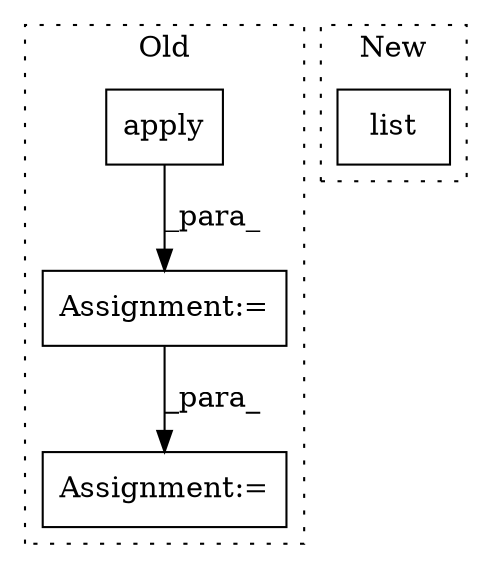 digraph G {
subgraph cluster0 {
1 [label="apply" a="32" s="2858,2881" l="6,1" shape="box"];
3 [label="Assignment:=" a="7" s="3053" l="20" shape="box"];
4 [label="Assignment:=" a="7" s="2829" l="1" shape="box"];
label = "Old";
style="dotted";
}
subgraph cluster1 {
2 [label="list" a="32" s="2329,2413" l="5,1" shape="box"];
label = "New";
style="dotted";
}
1 -> 4 [label="_para_"];
4 -> 3 [label="_para_"];
}